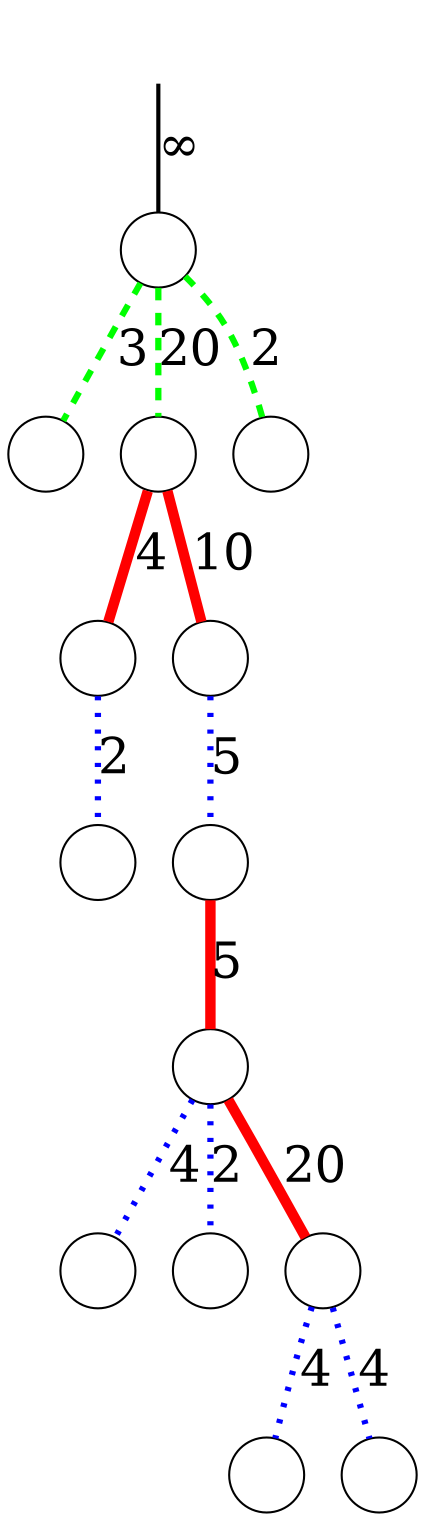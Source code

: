 digraph
{
	node [shape=circle, label=""];
	edge [dir=both, arrowtail=none, arrowhead=none, penwidth=2, fontsize=24];

	r -> n00 [label="&infin;"];
	n00 -> n10 [label=3, color=green, style=dashed, penwidth=3];
	n00 -> n11 [label=20, color=green, style=dashed, penwidth=3];
	n00 -> n12 [label=2, color=green, style=dashed, penwidth=3];
	n11 -> n20 [label=4, color=red, penwidth=5];
	n11 -> n21 [label=10, color=red, penwidth=5];
	n20 -> n30 [label=2, color=blue, style=dotted, penwidth=3];
	n21 -> n31 [label=5, color=blue, style=dotted, penwidth=3];
	n31 -> n40 [label=5, color=red, penwidth=5];
	n40 -> n50 [label=4, color=blue, style=dotted, penwidth=3];
	n40 -> n51 [label=2, color=blue, style=dotted, penwidth=3];
	n40 -> n52 [label=20, color=red, penwidth=5];
	n52 -> n60 [label=4, color=blue, style=dotted, penwidth=3];
	n52 -> n61 [label=4, color=blue, style=dotted, penwidth=3];

	r [style=invisible];
}
